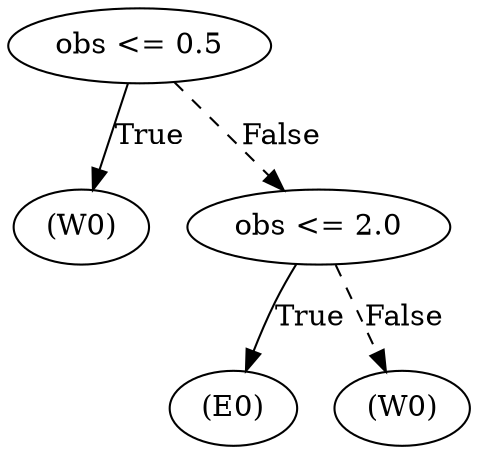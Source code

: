 digraph {
0 [label="obs <= 0.5"];
1 [label="(W0)"];
0 -> 1 [label="True"];
2 [label="obs <= 2.0"];
3 [label="(E0)"];
2 -> 3 [label="True"];
4 [label="(W0)"];
2 -> 4 [style="dashed", label="False"];
0 -> 2 [style="dashed", label="False"];

}